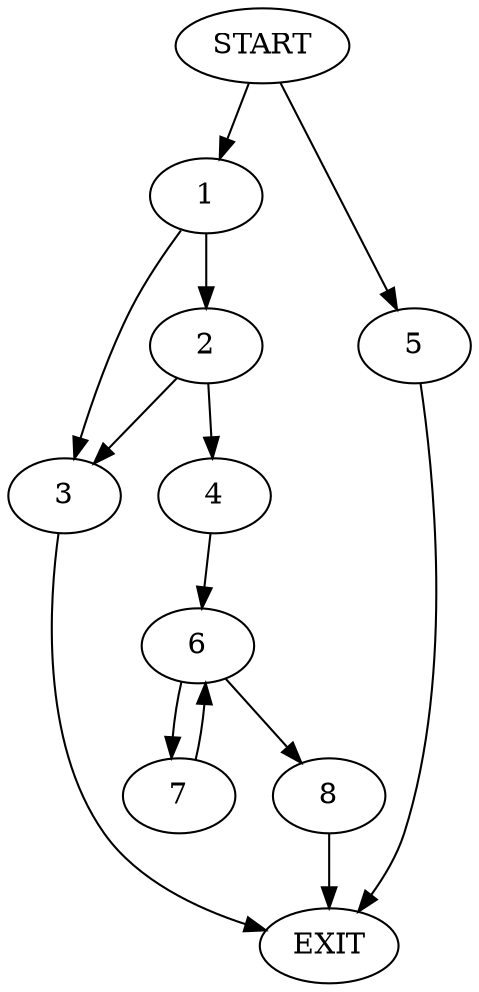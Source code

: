 digraph {
0 [label="START"]
9 [label="EXIT"]
0 -> 1
1 -> 2
1 -> 3
2 -> 4
2 -> 3
3 -> 9
0 -> 5
5 -> 9
4 -> 6
6 -> 7
6 -> 8
8 -> 9
7 -> 6
}
